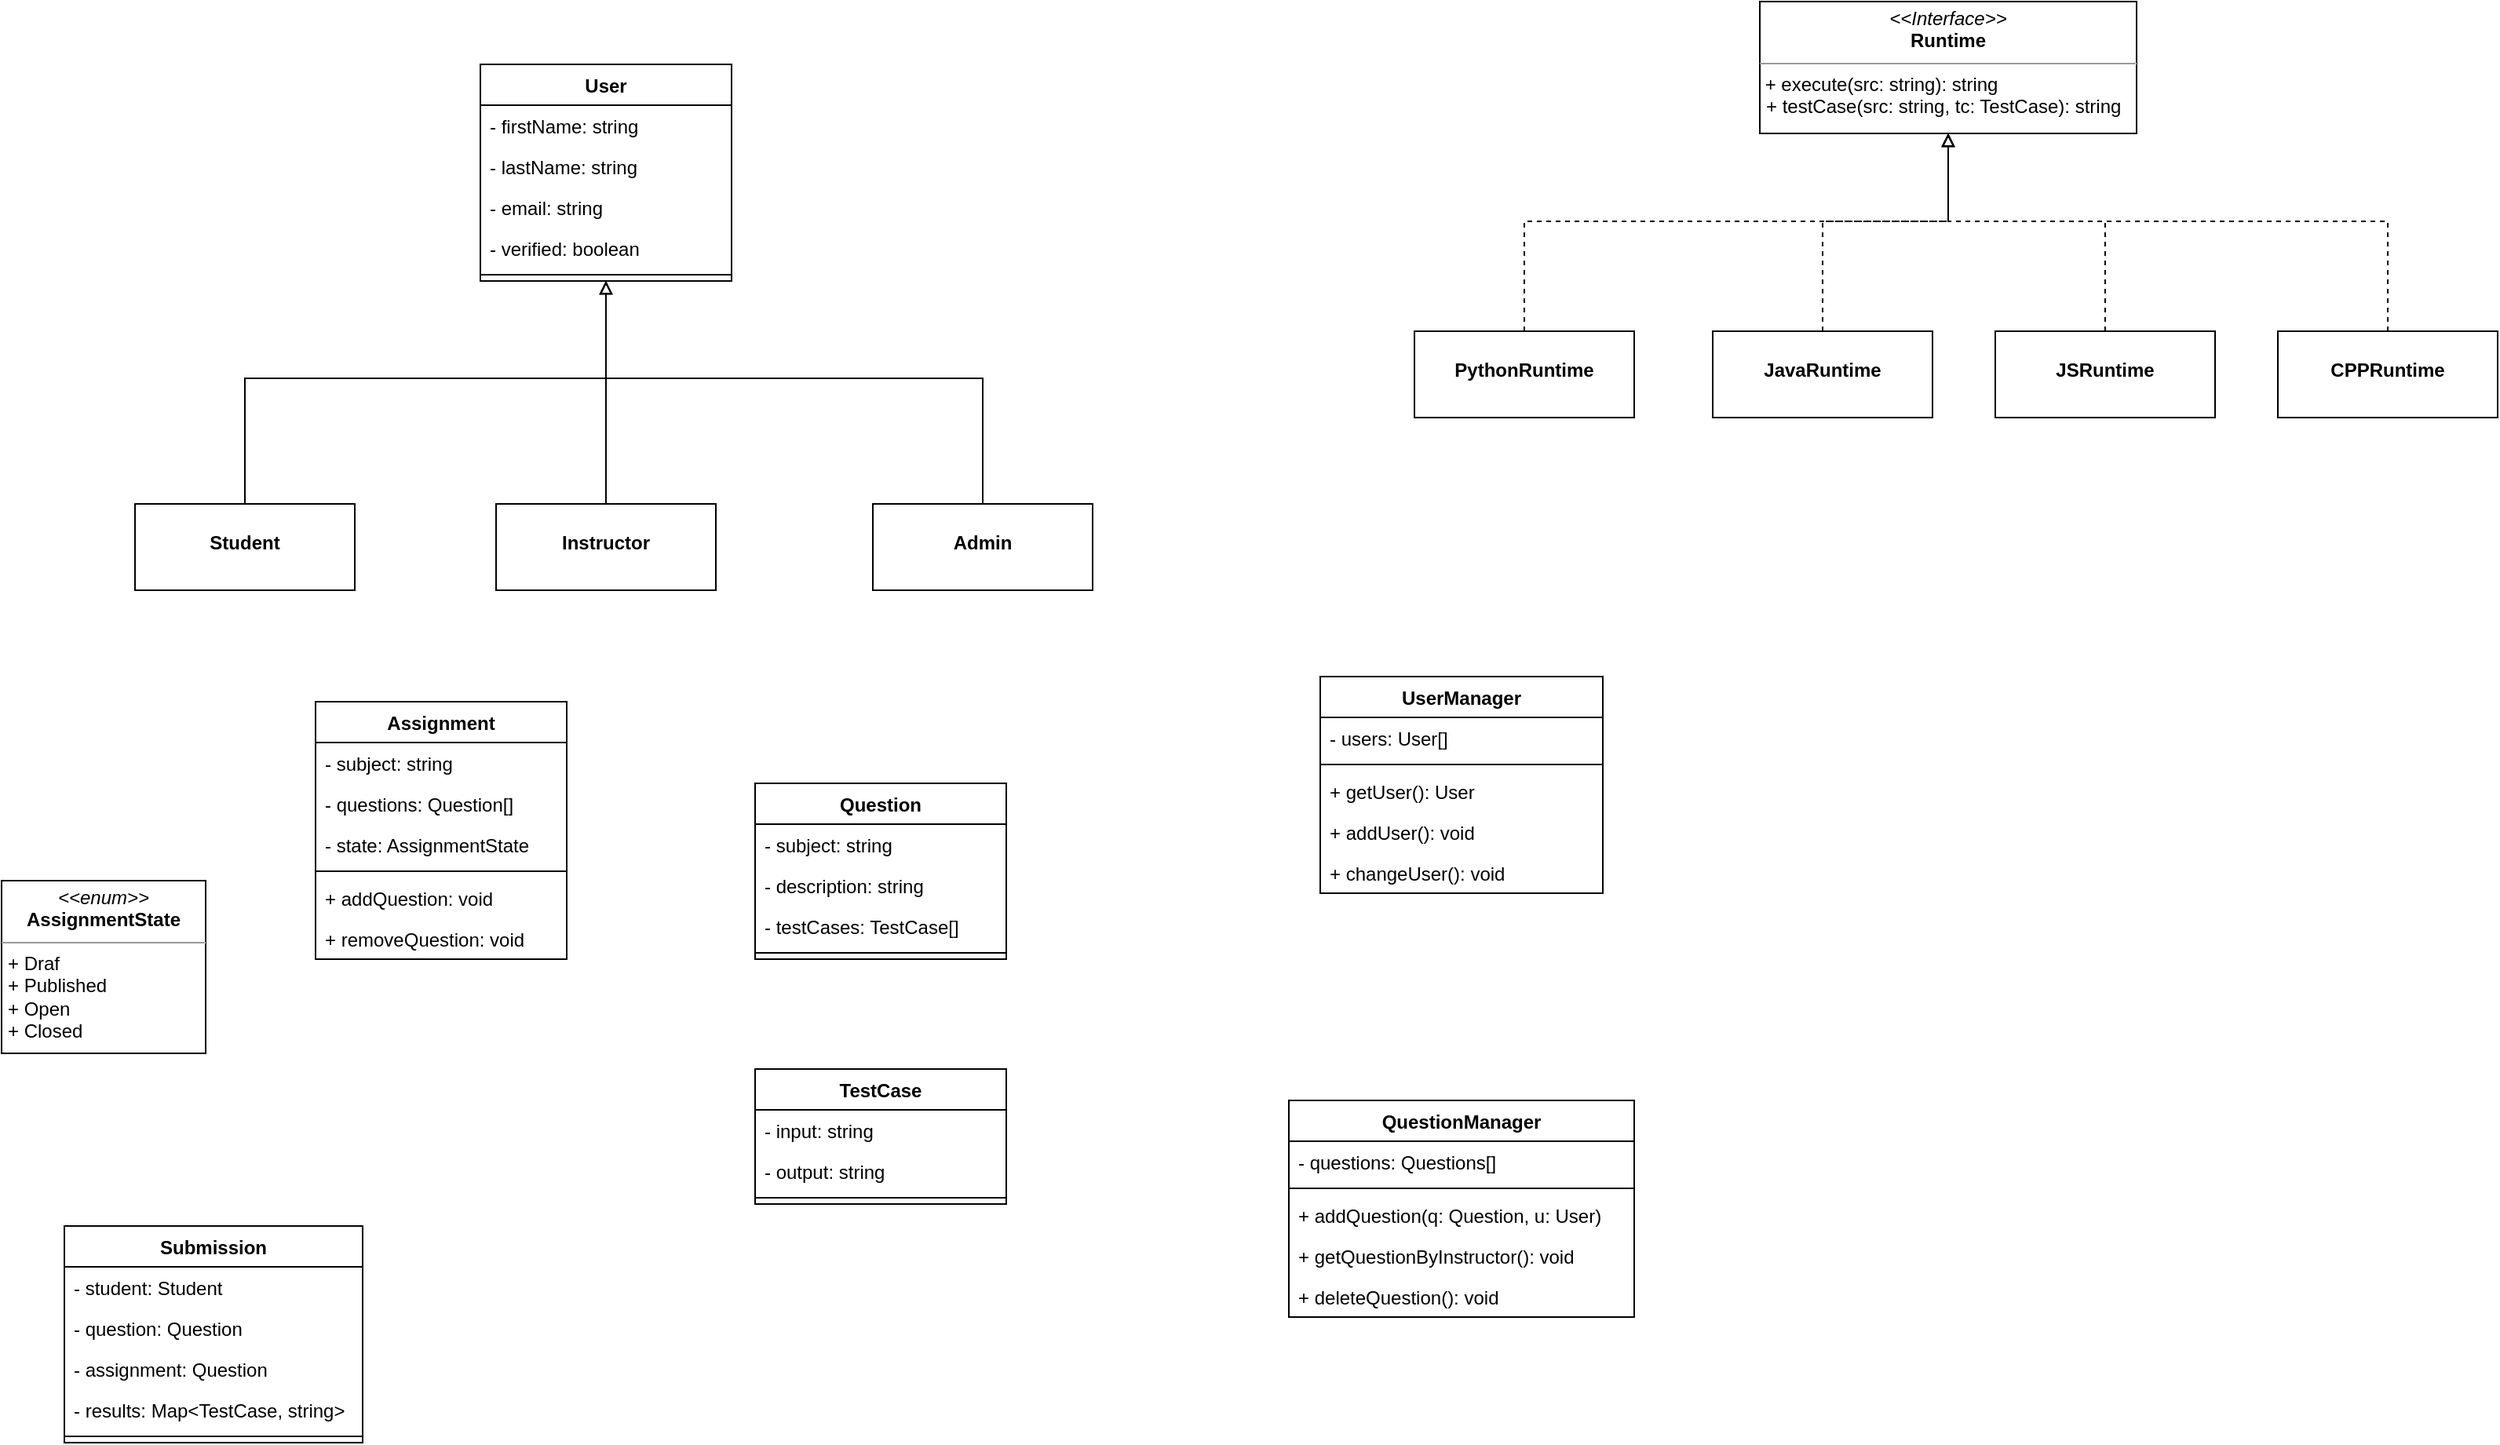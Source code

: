 <mxfile version="14.6.13" type="device" pages="2"><diagram id="w2NvsIHwFlFqQR18Nk7l" name="Page-1"><mxGraphModel dx="621" dy="1610" grid="1" gridSize="10" guides="1" tooltips="1" connect="1" arrows="1" fold="1" page="1" pageScale="1" pageWidth="850" pageHeight="1100" math="0" shadow="0"><root><mxCell id="0"/><mxCell id="1" parent="0"/><mxCell id="oY9RtDFnKDJvEhmo3S0q-16" value="Question" style="swimlane;fontStyle=1;align=center;verticalAlign=top;childLayout=stackLayout;horizontal=1;startSize=26;horizontalStack=0;resizeParent=1;resizeParentMax=0;resizeLast=0;collapsible=1;marginBottom=0;" parent="1" vertex="1"><mxGeometry x="510" y="-112" width="160" height="112" as="geometry"/></mxCell><mxCell id="oY9RtDFnKDJvEhmo3S0q-17" value="- subject: string" style="text;strokeColor=none;fillColor=none;align=left;verticalAlign=top;spacingLeft=4;spacingRight=4;overflow=hidden;rotatable=0;points=[[0,0.5],[1,0.5]];portConstraint=eastwest;" parent="oY9RtDFnKDJvEhmo3S0q-16" vertex="1"><mxGeometry y="26" width="160" height="26" as="geometry"/></mxCell><mxCell id="oY9RtDFnKDJvEhmo3S0q-24" value="- description: string" style="text;strokeColor=none;fillColor=none;align=left;verticalAlign=top;spacingLeft=4;spacingRight=4;overflow=hidden;rotatable=0;points=[[0,0.5],[1,0.5]];portConstraint=eastwest;" parent="oY9RtDFnKDJvEhmo3S0q-16" vertex="1"><mxGeometry y="52" width="160" height="26" as="geometry"/></mxCell><mxCell id="oY9RtDFnKDJvEhmo3S0q-19" value="- testCases: TestCase[]" style="text;strokeColor=none;fillColor=none;align=left;verticalAlign=top;spacingLeft=4;spacingRight=4;overflow=hidden;rotatable=0;points=[[0,0.5],[1,0.5]];portConstraint=eastwest;" parent="oY9RtDFnKDJvEhmo3S0q-16" vertex="1"><mxGeometry y="78" width="160" height="26" as="geometry"/></mxCell><mxCell id="oY9RtDFnKDJvEhmo3S0q-18" value="" style="line;strokeWidth=1;fillColor=none;align=left;verticalAlign=middle;spacingTop=-1;spacingLeft=3;spacingRight=3;rotatable=0;labelPosition=right;points=[];portConstraint=eastwest;" parent="oY9RtDFnKDJvEhmo3S0q-16" vertex="1"><mxGeometry y="104" width="160" height="8" as="geometry"/></mxCell><mxCell id="oY9RtDFnKDJvEhmo3S0q-20" value="Assignment" style="swimlane;fontStyle=1;align=center;verticalAlign=top;childLayout=stackLayout;horizontal=1;startSize=26;horizontalStack=0;resizeParent=1;resizeParentMax=0;resizeLast=0;collapsible=1;marginBottom=0;" parent="1" vertex="1"><mxGeometry x="230" y="-164" width="160" height="164" as="geometry"/></mxCell><mxCell id="oY9RtDFnKDJvEhmo3S0q-21" value="- subject: string" style="text;strokeColor=none;fillColor=none;align=left;verticalAlign=top;spacingLeft=4;spacingRight=4;overflow=hidden;rotatable=0;points=[[0,0.5],[1,0.5]];portConstraint=eastwest;" parent="oY9RtDFnKDJvEhmo3S0q-20" vertex="1"><mxGeometry y="26" width="160" height="26" as="geometry"/></mxCell><mxCell id="oY9RtDFnKDJvEhmo3S0q-23" value="- questions: Question[]" style="text;strokeColor=none;fillColor=none;align=left;verticalAlign=top;spacingLeft=4;spacingRight=4;overflow=hidden;rotatable=0;points=[[0,0.5],[1,0.5]];portConstraint=eastwest;" parent="oY9RtDFnKDJvEhmo3S0q-20" vertex="1"><mxGeometry y="52" width="160" height="26" as="geometry"/></mxCell><mxCell id="oY9RtDFnKDJvEhmo3S0q-81" value="- state: AssignmentState" style="text;strokeColor=none;fillColor=none;align=left;verticalAlign=top;spacingLeft=4;spacingRight=4;overflow=hidden;rotatable=0;points=[[0,0.5],[1,0.5]];portConstraint=eastwest;" parent="oY9RtDFnKDJvEhmo3S0q-20" vertex="1"><mxGeometry y="78" width="160" height="26" as="geometry"/></mxCell><mxCell id="oY9RtDFnKDJvEhmo3S0q-22" value="" style="line;strokeWidth=1;fillColor=none;align=left;verticalAlign=middle;spacingTop=-1;spacingLeft=3;spacingRight=3;rotatable=0;labelPosition=right;points=[];portConstraint=eastwest;" parent="oY9RtDFnKDJvEhmo3S0q-20" vertex="1"><mxGeometry y="104" width="160" height="8" as="geometry"/></mxCell><mxCell id="oY9RtDFnKDJvEhmo3S0q-79" value="+ addQuestion: void" style="text;strokeColor=none;fillColor=none;align=left;verticalAlign=top;spacingLeft=4;spacingRight=4;overflow=hidden;rotatable=0;points=[[0,0.5],[1,0.5]];portConstraint=eastwest;" parent="oY9RtDFnKDJvEhmo3S0q-20" vertex="1"><mxGeometry y="112" width="160" height="26" as="geometry"/></mxCell><mxCell id="oY9RtDFnKDJvEhmo3S0q-80" value="+ removeQuestion: void" style="text;strokeColor=none;fillColor=none;align=left;verticalAlign=top;spacingLeft=4;spacingRight=4;overflow=hidden;rotatable=0;points=[[0,0.5],[1,0.5]];portConstraint=eastwest;" parent="oY9RtDFnKDJvEhmo3S0q-20" vertex="1"><mxGeometry y="138" width="160" height="26" as="geometry"/></mxCell><mxCell id="oY9RtDFnKDJvEhmo3S0q-25" value="TestCase" style="swimlane;fontStyle=1;align=center;verticalAlign=top;childLayout=stackLayout;horizontal=1;startSize=26;horizontalStack=0;resizeParent=1;resizeParentMax=0;resizeLast=0;collapsible=1;marginBottom=0;" parent="1" vertex="1"><mxGeometry x="510" y="70" width="160" height="86" as="geometry"/></mxCell><mxCell id="oY9RtDFnKDJvEhmo3S0q-26" value="- input: string" style="text;strokeColor=none;fillColor=none;align=left;verticalAlign=top;spacingLeft=4;spacingRight=4;overflow=hidden;rotatable=0;points=[[0,0.5],[1,0.5]];portConstraint=eastwest;" parent="oY9RtDFnKDJvEhmo3S0q-25" vertex="1"><mxGeometry y="26" width="160" height="26" as="geometry"/></mxCell><mxCell id="oY9RtDFnKDJvEhmo3S0q-27" value="- output: string" style="text;strokeColor=none;fillColor=none;align=left;verticalAlign=top;spacingLeft=4;spacingRight=4;overflow=hidden;rotatable=0;points=[[0,0.5],[1,0.5]];portConstraint=eastwest;" parent="oY9RtDFnKDJvEhmo3S0q-25" vertex="1"><mxGeometry y="52" width="160" height="26" as="geometry"/></mxCell><mxCell id="oY9RtDFnKDJvEhmo3S0q-29" value="" style="line;strokeWidth=1;fillColor=none;align=left;verticalAlign=middle;spacingTop=-1;spacingLeft=3;spacingRight=3;rotatable=0;labelPosition=right;points=[];portConstraint=eastwest;" parent="oY9RtDFnKDJvEhmo3S0q-25" vertex="1"><mxGeometry y="78" width="160" height="8" as="geometry"/></mxCell><mxCell id="oY9RtDFnKDJvEhmo3S0q-31" value="Submission&#10;&#10;" style="swimlane;fontStyle=1;align=center;verticalAlign=top;childLayout=stackLayout;horizontal=1;startSize=26;horizontalStack=0;resizeParent=1;resizeParentMax=0;resizeLast=0;collapsible=1;marginBottom=0;" parent="1" vertex="1"><mxGeometry x="70" y="170" width="190" height="138" as="geometry"/></mxCell><mxCell id="oY9RtDFnKDJvEhmo3S0q-32" value="- student: Student" style="text;strokeColor=none;fillColor=none;align=left;verticalAlign=top;spacingLeft=4;spacingRight=4;overflow=hidden;rotatable=0;points=[[0,0.5],[1,0.5]];portConstraint=eastwest;" parent="oY9RtDFnKDJvEhmo3S0q-31" vertex="1"><mxGeometry y="26" width="190" height="26" as="geometry"/></mxCell><mxCell id="oY9RtDFnKDJvEhmo3S0q-33" value="- question: Question" style="text;strokeColor=none;fillColor=none;align=left;verticalAlign=top;spacingLeft=4;spacingRight=4;overflow=hidden;rotatable=0;points=[[0,0.5],[1,0.5]];portConstraint=eastwest;" parent="oY9RtDFnKDJvEhmo3S0q-31" vertex="1"><mxGeometry y="52" width="190" height="26" as="geometry"/></mxCell><mxCell id="oY9RtDFnKDJvEhmo3S0q-42" value="- assignment: Question" style="text;strokeColor=none;fillColor=none;align=left;verticalAlign=top;spacingLeft=4;spacingRight=4;overflow=hidden;rotatable=0;points=[[0,0.5],[1,0.5]];portConstraint=eastwest;" parent="oY9RtDFnKDJvEhmo3S0q-31" vertex="1"><mxGeometry y="78" width="190" height="26" as="geometry"/></mxCell><mxCell id="oY9RtDFnKDJvEhmo3S0q-34" value="- results: Map&lt;TestCase, string&gt;" style="text;strokeColor=none;fillColor=none;align=left;verticalAlign=top;spacingLeft=4;spacingRight=4;overflow=hidden;rotatable=0;points=[[0,0.5],[1,0.5]];portConstraint=eastwest;" parent="oY9RtDFnKDJvEhmo3S0q-31" vertex="1"><mxGeometry y="104" width="190" height="26" as="geometry"/></mxCell><mxCell id="oY9RtDFnKDJvEhmo3S0q-35" value="" style="line;strokeWidth=1;fillColor=none;align=left;verticalAlign=middle;spacingTop=-1;spacingLeft=3;spacingRight=3;rotatable=0;labelPosition=right;points=[];portConstraint=eastwest;" parent="oY9RtDFnKDJvEhmo3S0q-31" vertex="1"><mxGeometry y="130" width="190" height="8" as="geometry"/></mxCell><mxCell id="oY9RtDFnKDJvEhmo3S0q-63" value="" style="group" parent="1" vertex="1" connectable="0"><mxGeometry x="115" y="-570" width="610" height="335" as="geometry"/></mxCell><mxCell id="oY9RtDFnKDJvEhmo3S0q-2" value="User" style="swimlane;fontStyle=1;align=center;verticalAlign=top;childLayout=stackLayout;horizontal=1;startSize=26;horizontalStack=0;resizeParent=1;resizeParentMax=0;resizeLast=0;collapsible=1;marginBottom=0;" parent="oY9RtDFnKDJvEhmo3S0q-63" vertex="1"><mxGeometry x="220" width="160" height="138" as="geometry"/></mxCell><mxCell id="oY9RtDFnKDJvEhmo3S0q-3" value="- firstName: string&#10;" style="text;strokeColor=none;fillColor=none;align=left;verticalAlign=top;spacingLeft=4;spacingRight=4;overflow=hidden;rotatable=0;points=[[0,0.5],[1,0.5]];portConstraint=eastwest;" parent="oY9RtDFnKDJvEhmo3S0q-2" vertex="1"><mxGeometry y="26" width="160" height="26" as="geometry"/></mxCell><mxCell id="oY9RtDFnKDJvEhmo3S0q-14" value="- lastName: string&#10;" style="text;strokeColor=none;fillColor=none;align=left;verticalAlign=top;spacingLeft=4;spacingRight=4;overflow=hidden;rotatable=0;points=[[0,0.5],[1,0.5]];portConstraint=eastwest;" parent="oY9RtDFnKDJvEhmo3S0q-2" vertex="1"><mxGeometry y="52" width="160" height="26" as="geometry"/></mxCell><mxCell id="oY9RtDFnKDJvEhmo3S0q-5" value="- email: string" style="text;strokeColor=none;fillColor=none;align=left;verticalAlign=top;spacingLeft=4;spacingRight=4;overflow=hidden;rotatable=0;points=[[0,0.5],[1,0.5]];portConstraint=eastwest;" parent="oY9RtDFnKDJvEhmo3S0q-2" vertex="1"><mxGeometry y="78" width="160" height="26" as="geometry"/></mxCell><mxCell id="oY9RtDFnKDJvEhmo3S0q-13" value="- verified: boolean&#10;" style="text;strokeColor=none;fillColor=none;align=left;verticalAlign=top;spacingLeft=4;spacingRight=4;overflow=hidden;rotatable=0;points=[[0,0.5],[1,0.5]];portConstraint=eastwest;" parent="oY9RtDFnKDJvEhmo3S0q-2" vertex="1"><mxGeometry y="104" width="160" height="26" as="geometry"/></mxCell><mxCell id="oY9RtDFnKDJvEhmo3S0q-4" value="" style="line;strokeWidth=1;fillColor=none;align=left;verticalAlign=middle;spacingTop=-1;spacingLeft=3;spacingRight=3;rotatable=0;labelPosition=right;points=[];portConstraint=eastwest;" parent="oY9RtDFnKDJvEhmo3S0q-2" vertex="1"><mxGeometry y="130" width="160" height="8" as="geometry"/></mxCell><mxCell id="oY9RtDFnKDJvEhmo3S0q-55" style="edgeStyle=orthogonalEdgeStyle;rounded=0;orthogonalLoop=1;jettySize=auto;html=1;entryX=0.5;entryY=1;entryDx=0;entryDy=0;endArrow=block;endFill=0;" parent="oY9RtDFnKDJvEhmo3S0q-63" source="oY9RtDFnKDJvEhmo3S0q-7" target="oY9RtDFnKDJvEhmo3S0q-2" edge="1"><mxGeometry relative="1" as="geometry"><Array as="points"><mxPoint x="70" y="200"/><mxPoint x="300" y="200"/></Array></mxGeometry></mxCell><mxCell id="oY9RtDFnKDJvEhmo3S0q-7" value="&lt;p style=&quot;margin: 0px ; margin-top: 4px ; text-align: center&quot;&gt;&lt;br&gt;&lt;b&gt;Student&lt;/b&gt;&lt;/p&gt;" style="verticalAlign=top;align=left;overflow=fill;fontSize=12;fontFamily=Helvetica;html=1;" parent="oY9RtDFnKDJvEhmo3S0q-63" vertex="1"><mxGeometry y="280" width="140" height="55" as="geometry"/></mxCell><mxCell id="oY9RtDFnKDJvEhmo3S0q-57" style="edgeStyle=orthogonalEdgeStyle;rounded=0;orthogonalLoop=1;jettySize=auto;html=1;entryX=0.5;entryY=1;entryDx=0;entryDy=0;endArrow=block;endFill=0;" parent="oY9RtDFnKDJvEhmo3S0q-63" source="oY9RtDFnKDJvEhmo3S0q-8" target="oY9RtDFnKDJvEhmo3S0q-2" edge="1"><mxGeometry relative="1" as="geometry"/></mxCell><mxCell id="oY9RtDFnKDJvEhmo3S0q-8" value="&lt;p style=&quot;margin: 0px ; margin-top: 4px ; text-align: center&quot;&gt;&lt;br&gt;&lt;b&gt;Instructor&lt;/b&gt;&lt;/p&gt;" style="verticalAlign=top;align=left;overflow=fill;fontSize=12;fontFamily=Helvetica;html=1;" parent="oY9RtDFnKDJvEhmo3S0q-63" vertex="1"><mxGeometry x="230" y="280" width="140" height="55" as="geometry"/></mxCell><mxCell id="oY9RtDFnKDJvEhmo3S0q-58" style="edgeStyle=orthogonalEdgeStyle;rounded=0;orthogonalLoop=1;jettySize=auto;html=1;endArrow=block;endFill=0;entryX=0.5;entryY=1;entryDx=0;entryDy=0;" parent="oY9RtDFnKDJvEhmo3S0q-63" source="oY9RtDFnKDJvEhmo3S0q-9" target="oY9RtDFnKDJvEhmo3S0q-2" edge="1"><mxGeometry relative="1" as="geometry"><mxPoint x="300" y="140" as="targetPoint"/><Array as="points"><mxPoint x="540" y="200"/><mxPoint x="300" y="200"/></Array></mxGeometry></mxCell><mxCell id="oY9RtDFnKDJvEhmo3S0q-9" value="&lt;p style=&quot;margin: 0px ; margin-top: 4px ; text-align: center&quot;&gt;&lt;br&gt;&lt;b&gt;Admin&lt;/b&gt;&lt;/p&gt;" style="verticalAlign=top;align=left;overflow=fill;fontSize=12;fontFamily=Helvetica;html=1;" parent="oY9RtDFnKDJvEhmo3S0q-63" vertex="1"><mxGeometry x="470" y="280" width="140" height="55" as="geometry"/></mxCell><mxCell id="oY9RtDFnKDJvEhmo3S0q-64" value="" style="group" parent="1" vertex="1" connectable="0"><mxGeometry x="930" y="-610" width="690" height="265" as="geometry"/></mxCell><mxCell id="oY9RtDFnKDJvEhmo3S0q-50" value="&lt;p style=&quot;margin: 0px ; margin-top: 4px ; text-align: center&quot;&gt;&lt;br&gt;&lt;b&gt;PythonRuntime&lt;/b&gt;&lt;/p&gt;" style="verticalAlign=top;align=left;overflow=fill;fontSize=12;fontFamily=Helvetica;html=1;" parent="oY9RtDFnKDJvEhmo3S0q-64" vertex="1"><mxGeometry y="210" width="140" height="55" as="geometry"/></mxCell><mxCell id="oY9RtDFnKDJvEhmo3S0q-51" value="&lt;p style=&quot;margin: 0px ; margin-top: 4px ; text-align: center&quot;&gt;&lt;br&gt;&lt;b&gt;JavaRuntime&lt;/b&gt;&lt;/p&gt;" style="verticalAlign=top;align=left;overflow=fill;fontSize=12;fontFamily=Helvetica;html=1;" parent="oY9RtDFnKDJvEhmo3S0q-64" vertex="1"><mxGeometry x="190" y="210" width="140" height="55" as="geometry"/></mxCell><mxCell id="oY9RtDFnKDJvEhmo3S0q-52" value="&lt;p style=&quot;margin: 0px ; margin-top: 4px ; text-align: center&quot;&gt;&lt;br&gt;&lt;b&gt;JSRuntime&lt;/b&gt;&lt;/p&gt;" style="verticalAlign=top;align=left;overflow=fill;fontSize=12;fontFamily=Helvetica;html=1;" parent="oY9RtDFnKDJvEhmo3S0q-64" vertex="1"><mxGeometry x="370" y="210" width="140" height="55" as="geometry"/></mxCell><mxCell id="oY9RtDFnKDJvEhmo3S0q-53" value="&lt;p style=&quot;margin: 0px ; margin-top: 4px ; text-align: center&quot;&gt;&lt;br&gt;&lt;b&gt;CPPRuntime&lt;/b&gt;&lt;/p&gt;" style="verticalAlign=top;align=left;overflow=fill;fontSize=12;fontFamily=Helvetica;html=1;" parent="oY9RtDFnKDJvEhmo3S0q-64" vertex="1"><mxGeometry x="550" y="210" width="140" height="55" as="geometry"/></mxCell><mxCell id="oY9RtDFnKDJvEhmo3S0q-54" value="&lt;p style=&quot;margin: 0px ; margin-top: 4px ; text-align: center&quot;&gt;&lt;i&gt;&amp;lt;&amp;lt;Interface&amp;gt;&amp;gt;&lt;/i&gt;&lt;br&gt;&lt;b&gt;Runtime&lt;/b&gt;&lt;/p&gt;&lt;hr size=&quot;1&quot;&gt;&lt;p style=&quot;margin: 0px ; margin-left: 4px&quot;&gt;&lt;/p&gt;&amp;nbsp;+ execute(src: string): string&lt;p style=&quot;margin: 0px ; margin-left: 4px&quot;&gt;+ testCase(src: string, tc: TestCase): string&lt;br&gt;&lt;/p&gt;" style="verticalAlign=top;align=left;overflow=fill;fontSize=12;fontFamily=Helvetica;html=1;" parent="oY9RtDFnKDJvEhmo3S0q-64" vertex="1"><mxGeometry x="220" width="240" height="84" as="geometry"/></mxCell><mxCell id="oY9RtDFnKDJvEhmo3S0q-59" style="edgeStyle=orthogonalEdgeStyle;rounded=0;orthogonalLoop=1;jettySize=auto;html=1;entryX=0.5;entryY=1;entryDx=0;entryDy=0;endArrow=block;endFill=0;dashed=1;" parent="oY9RtDFnKDJvEhmo3S0q-64" source="oY9RtDFnKDJvEhmo3S0q-50" target="oY9RtDFnKDJvEhmo3S0q-54" edge="1"><mxGeometry relative="1" as="geometry"><Array as="points"><mxPoint x="70" y="140"/><mxPoint x="340" y="140"/></Array></mxGeometry></mxCell><mxCell id="oY9RtDFnKDJvEhmo3S0q-60" style="edgeStyle=orthogonalEdgeStyle;rounded=0;orthogonalLoop=1;jettySize=auto;html=1;entryX=0.5;entryY=1;entryDx=0;entryDy=0;dashed=1;endArrow=block;endFill=0;" parent="oY9RtDFnKDJvEhmo3S0q-64" source="oY9RtDFnKDJvEhmo3S0q-51" target="oY9RtDFnKDJvEhmo3S0q-54" edge="1"><mxGeometry relative="1" as="geometry"><Array as="points"><mxPoint x="260" y="140"/><mxPoint x="340" y="140"/></Array></mxGeometry></mxCell><mxCell id="oY9RtDFnKDJvEhmo3S0q-61" style="edgeStyle=orthogonalEdgeStyle;rounded=0;orthogonalLoop=1;jettySize=auto;html=1;dashed=1;endArrow=block;endFill=0;" parent="oY9RtDFnKDJvEhmo3S0q-64" source="oY9RtDFnKDJvEhmo3S0q-52" target="oY9RtDFnKDJvEhmo3S0q-54" edge="1"><mxGeometry relative="1" as="geometry"><Array as="points"><mxPoint x="440" y="140"/><mxPoint x="340" y="140"/></Array></mxGeometry></mxCell><mxCell id="oY9RtDFnKDJvEhmo3S0q-62" style="edgeStyle=orthogonalEdgeStyle;rounded=0;orthogonalLoop=1;jettySize=auto;html=1;entryX=0.5;entryY=1;entryDx=0;entryDy=0;dashed=1;endArrow=block;endFill=0;" parent="oY9RtDFnKDJvEhmo3S0q-64" source="oY9RtDFnKDJvEhmo3S0q-53" target="oY9RtDFnKDJvEhmo3S0q-54" edge="1"><mxGeometry relative="1" as="geometry"><Array as="points"><mxPoint x="620" y="140"/><mxPoint x="340" y="140"/></Array></mxGeometry></mxCell><mxCell id="oY9RtDFnKDJvEhmo3S0q-65" value="UserManager" style="swimlane;fontStyle=1;align=center;verticalAlign=top;childLayout=stackLayout;horizontal=1;startSize=26;horizontalStack=0;resizeParent=1;resizeParentMax=0;resizeLast=0;collapsible=1;marginBottom=0;" parent="1" vertex="1"><mxGeometry x="870" y="-180" width="180" height="138" as="geometry"/></mxCell><mxCell id="oY9RtDFnKDJvEhmo3S0q-66" value="- users: User[]" style="text;strokeColor=none;fillColor=none;align=left;verticalAlign=top;spacingLeft=4;spacingRight=4;overflow=hidden;rotatable=0;points=[[0,0.5],[1,0.5]];portConstraint=eastwest;" parent="oY9RtDFnKDJvEhmo3S0q-65" vertex="1"><mxGeometry y="26" width="180" height="26" as="geometry"/></mxCell><mxCell id="oY9RtDFnKDJvEhmo3S0q-69" value="" style="line;strokeWidth=1;fillColor=none;align=left;verticalAlign=middle;spacingTop=-1;spacingLeft=3;spacingRight=3;rotatable=0;labelPosition=right;points=[];portConstraint=eastwest;" parent="oY9RtDFnKDJvEhmo3S0q-65" vertex="1"><mxGeometry y="52" width="180" height="8" as="geometry"/></mxCell><mxCell id="oY9RtDFnKDJvEhmo3S0q-68" value="+ getUser(): User" style="text;strokeColor=none;fillColor=none;align=left;verticalAlign=top;spacingLeft=4;spacingRight=4;overflow=hidden;rotatable=0;points=[[0,0.5],[1,0.5]];portConstraint=eastwest;" parent="oY9RtDFnKDJvEhmo3S0q-65" vertex="1"><mxGeometry y="60" width="180" height="26" as="geometry"/></mxCell><mxCell id="oY9RtDFnKDJvEhmo3S0q-70" value="+ addUser(): void" style="text;strokeColor=none;fillColor=none;align=left;verticalAlign=top;spacingLeft=4;spacingRight=4;overflow=hidden;rotatable=0;points=[[0,0.5],[1,0.5]];portConstraint=eastwest;" parent="oY9RtDFnKDJvEhmo3S0q-65" vertex="1"><mxGeometry y="86" width="180" height="26" as="geometry"/></mxCell><mxCell id="oY9RtDFnKDJvEhmo3S0q-71" value="+ changeUser(): void" style="text;strokeColor=none;fillColor=none;align=left;verticalAlign=top;spacingLeft=4;spacingRight=4;overflow=hidden;rotatable=0;points=[[0,0.5],[1,0.5]];portConstraint=eastwest;" parent="oY9RtDFnKDJvEhmo3S0q-65" vertex="1"><mxGeometry y="112" width="180" height="26" as="geometry"/></mxCell><mxCell id="oY9RtDFnKDJvEhmo3S0q-73" value="QuestionManager" style="swimlane;fontStyle=1;align=center;verticalAlign=top;childLayout=stackLayout;horizontal=1;startSize=26;horizontalStack=0;resizeParent=1;resizeParentMax=0;resizeLast=0;collapsible=1;marginBottom=0;" parent="1" vertex="1"><mxGeometry x="850" y="90" width="220" height="138" as="geometry"/></mxCell><mxCell id="oY9RtDFnKDJvEhmo3S0q-74" value="- questions: Questions[]" style="text;strokeColor=none;fillColor=none;align=left;verticalAlign=top;spacingLeft=4;spacingRight=4;overflow=hidden;rotatable=0;points=[[0,0.5],[1,0.5]];portConstraint=eastwest;" parent="oY9RtDFnKDJvEhmo3S0q-73" vertex="1"><mxGeometry y="26" width="220" height="26" as="geometry"/></mxCell><mxCell id="oY9RtDFnKDJvEhmo3S0q-75" value="" style="line;strokeWidth=1;fillColor=none;align=left;verticalAlign=middle;spacingTop=-1;spacingLeft=3;spacingRight=3;rotatable=0;labelPosition=right;points=[];portConstraint=eastwest;" parent="oY9RtDFnKDJvEhmo3S0q-73" vertex="1"><mxGeometry y="52" width="220" height="8" as="geometry"/></mxCell><mxCell id="oY9RtDFnKDJvEhmo3S0q-76" value="+ addQuestion(q: Question, u: User)" style="text;strokeColor=none;fillColor=none;align=left;verticalAlign=top;spacingLeft=4;spacingRight=4;overflow=hidden;rotatable=0;points=[[0,0.5],[1,0.5]];portConstraint=eastwest;" parent="oY9RtDFnKDJvEhmo3S0q-73" vertex="1"><mxGeometry y="60" width="220" height="26" as="geometry"/></mxCell><mxCell id="oY9RtDFnKDJvEhmo3S0q-77" value="+ getQuestionByInstructor(): void" style="text;strokeColor=none;fillColor=none;align=left;verticalAlign=top;spacingLeft=4;spacingRight=4;overflow=hidden;rotatable=0;points=[[0,0.5],[1,0.5]];portConstraint=eastwest;" parent="oY9RtDFnKDJvEhmo3S0q-73" vertex="1"><mxGeometry y="86" width="220" height="26" as="geometry"/></mxCell><mxCell id="oY9RtDFnKDJvEhmo3S0q-78" value="+ deleteQuestion(): void" style="text;strokeColor=none;fillColor=none;align=left;verticalAlign=top;spacingLeft=4;spacingRight=4;overflow=hidden;rotatable=0;points=[[0,0.5],[1,0.5]];portConstraint=eastwest;" parent="oY9RtDFnKDJvEhmo3S0q-73" vertex="1"><mxGeometry y="112" width="220" height="26" as="geometry"/></mxCell><mxCell id="oY9RtDFnKDJvEhmo3S0q-83" value="&lt;p style=&quot;margin: 0px ; margin-top: 4px ; text-align: center&quot;&gt;&lt;i&gt;&amp;lt;&amp;lt;enum&amp;gt;&amp;gt;&lt;/i&gt;&lt;br&gt;&lt;b&gt;AssignmentState&lt;/b&gt;&lt;/p&gt;&lt;hr size=&quot;1&quot;&gt;&lt;p style=&quot;margin: 0px ; margin-left: 4px&quot;&gt;+ Draf&lt;/p&gt;&lt;p style=&quot;margin: 0px ; margin-left: 4px&quot;&gt;+ Published&lt;/p&gt;&lt;p style=&quot;margin: 0px ; margin-left: 4px&quot;&gt;+ Open&lt;/p&gt;&lt;p style=&quot;margin: 0px ; margin-left: 4px&quot;&gt;+ Closed&lt;/p&gt;" style="verticalAlign=top;align=left;overflow=fill;fontSize=12;fontFamily=Helvetica;html=1;" parent="1" vertex="1"><mxGeometry x="30" y="-50" width="130" height="110" as="geometry"/></mxCell></root></mxGraphModel></diagram><diagram id="ISijNIzFuqRkzVgvRVq2" name="Page-1"><mxGraphModel dx="984" dy="784" grid="1" gridSize="10" guides="1" tooltips="1" connect="1" arrows="1" fold="1" page="1" pageScale="1" pageWidth="850" pageHeight="1100" math="0" shadow="0">&#xa;            <root>&#xa;                <mxCell id="0"/>&#xa;                <mxCell id="1" parent="0"/>&#xa;                <mxCell id="iVT0lSVr4Ab3nhNK_4bQ-3" style="edgeStyle=orthogonalEdgeStyle;rounded=0;orthogonalLoop=1;jettySize=auto;html=1;" parent="1" source="2" target="iVT0lSVr4Ab3nhNK_4bQ-2" edge="1">&#xa;                    <mxGeometry relative="1" as="geometry"/>&#xa;                </mxCell>&#xa;                <mxCell id="2" value="" style="rounded=1;whiteSpace=wrap;html=1;" parent="1" vertex="1">&#xa;                    <mxGeometry x="470" y="270" width="120" height="60" as="geometry"/>&#xa;                </mxCell>&#xa;                <mxCell id="iVT0lSVr4Ab3nhNK_4bQ-2" value="Actor" style="shape=umlActor;verticalLabelPosition=bottom;verticalAlign=top;html=1;outlineConnect=0;" parent="1" vertex="1">&#xa;                    <mxGeometry x="240" y="320" width="30" height="60" as="geometry"/>&#xa;                </mxCell>&#xa;            </root>&#xa;        </mxGraphModel></diagram></mxfile>